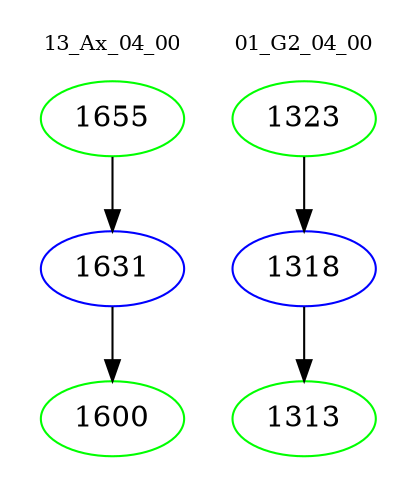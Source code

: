 digraph{
subgraph cluster_0 {
color = white
label = "13_Ax_04_00";
fontsize=10;
T0_1655 [label="1655", color="green"]
T0_1655 -> T0_1631 [color="black"]
T0_1631 [label="1631", color="blue"]
T0_1631 -> T0_1600 [color="black"]
T0_1600 [label="1600", color="green"]
}
subgraph cluster_1 {
color = white
label = "01_G2_04_00";
fontsize=10;
T1_1323 [label="1323", color="green"]
T1_1323 -> T1_1318 [color="black"]
T1_1318 [label="1318", color="blue"]
T1_1318 -> T1_1313 [color="black"]
T1_1313 [label="1313", color="green"]
}
}
